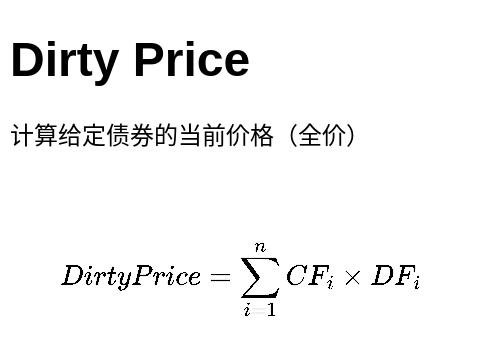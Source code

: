 <mxfile version="12.9.4" type="github">
  <diagram id="C5RBs43oDa-KdzZeNtuy" name="Page-1">
    <mxGraphModel dx="1021" dy="529" grid="1" gridSize="10" guides="1" tooltips="1" connect="1" arrows="1" fold="1" page="1" pageScale="1" pageWidth="827" pageHeight="1169" math="1" shadow="0">
      <root>
        <mxCell id="WIyWlLk6GJQsqaUBKTNV-0" />
        <mxCell id="WIyWlLk6GJQsqaUBKTNV-1" parent="WIyWlLk6GJQsqaUBKTNV-0" />
        <mxCell id="SIirOtEVYk1fui6E42ct-0" value="&lt;h1&gt;Dirty Price&lt;/h1&gt;&lt;p&gt;计算给定债券的当前价格（全价）&lt;/p&gt;" style="text;html=1;strokeColor=none;fillColor=none;spacing=5;spacingTop=-20;whiteSpace=wrap;overflow=hidden;rounded=0;" vertex="1" parent="WIyWlLk6GJQsqaUBKTNV-1">
          <mxGeometry x="50" y="40" width="190" height="80" as="geometry" />
        </mxCell>
        <mxCell id="SIirOtEVYk1fui6E42ct-1" value="$$ DirtyPrice = \sum_{i=1}^n CF_i \times DF_i $$" style="text;html=1;strokeColor=none;fillColor=none;align=center;verticalAlign=middle;whiteSpace=wrap;rounded=0;" vertex="1" parent="WIyWlLk6GJQsqaUBKTNV-1">
          <mxGeometry x="50" y="140" width="240" height="60" as="geometry" />
        </mxCell>
      </root>
    </mxGraphModel>
  </diagram>
</mxfile>
